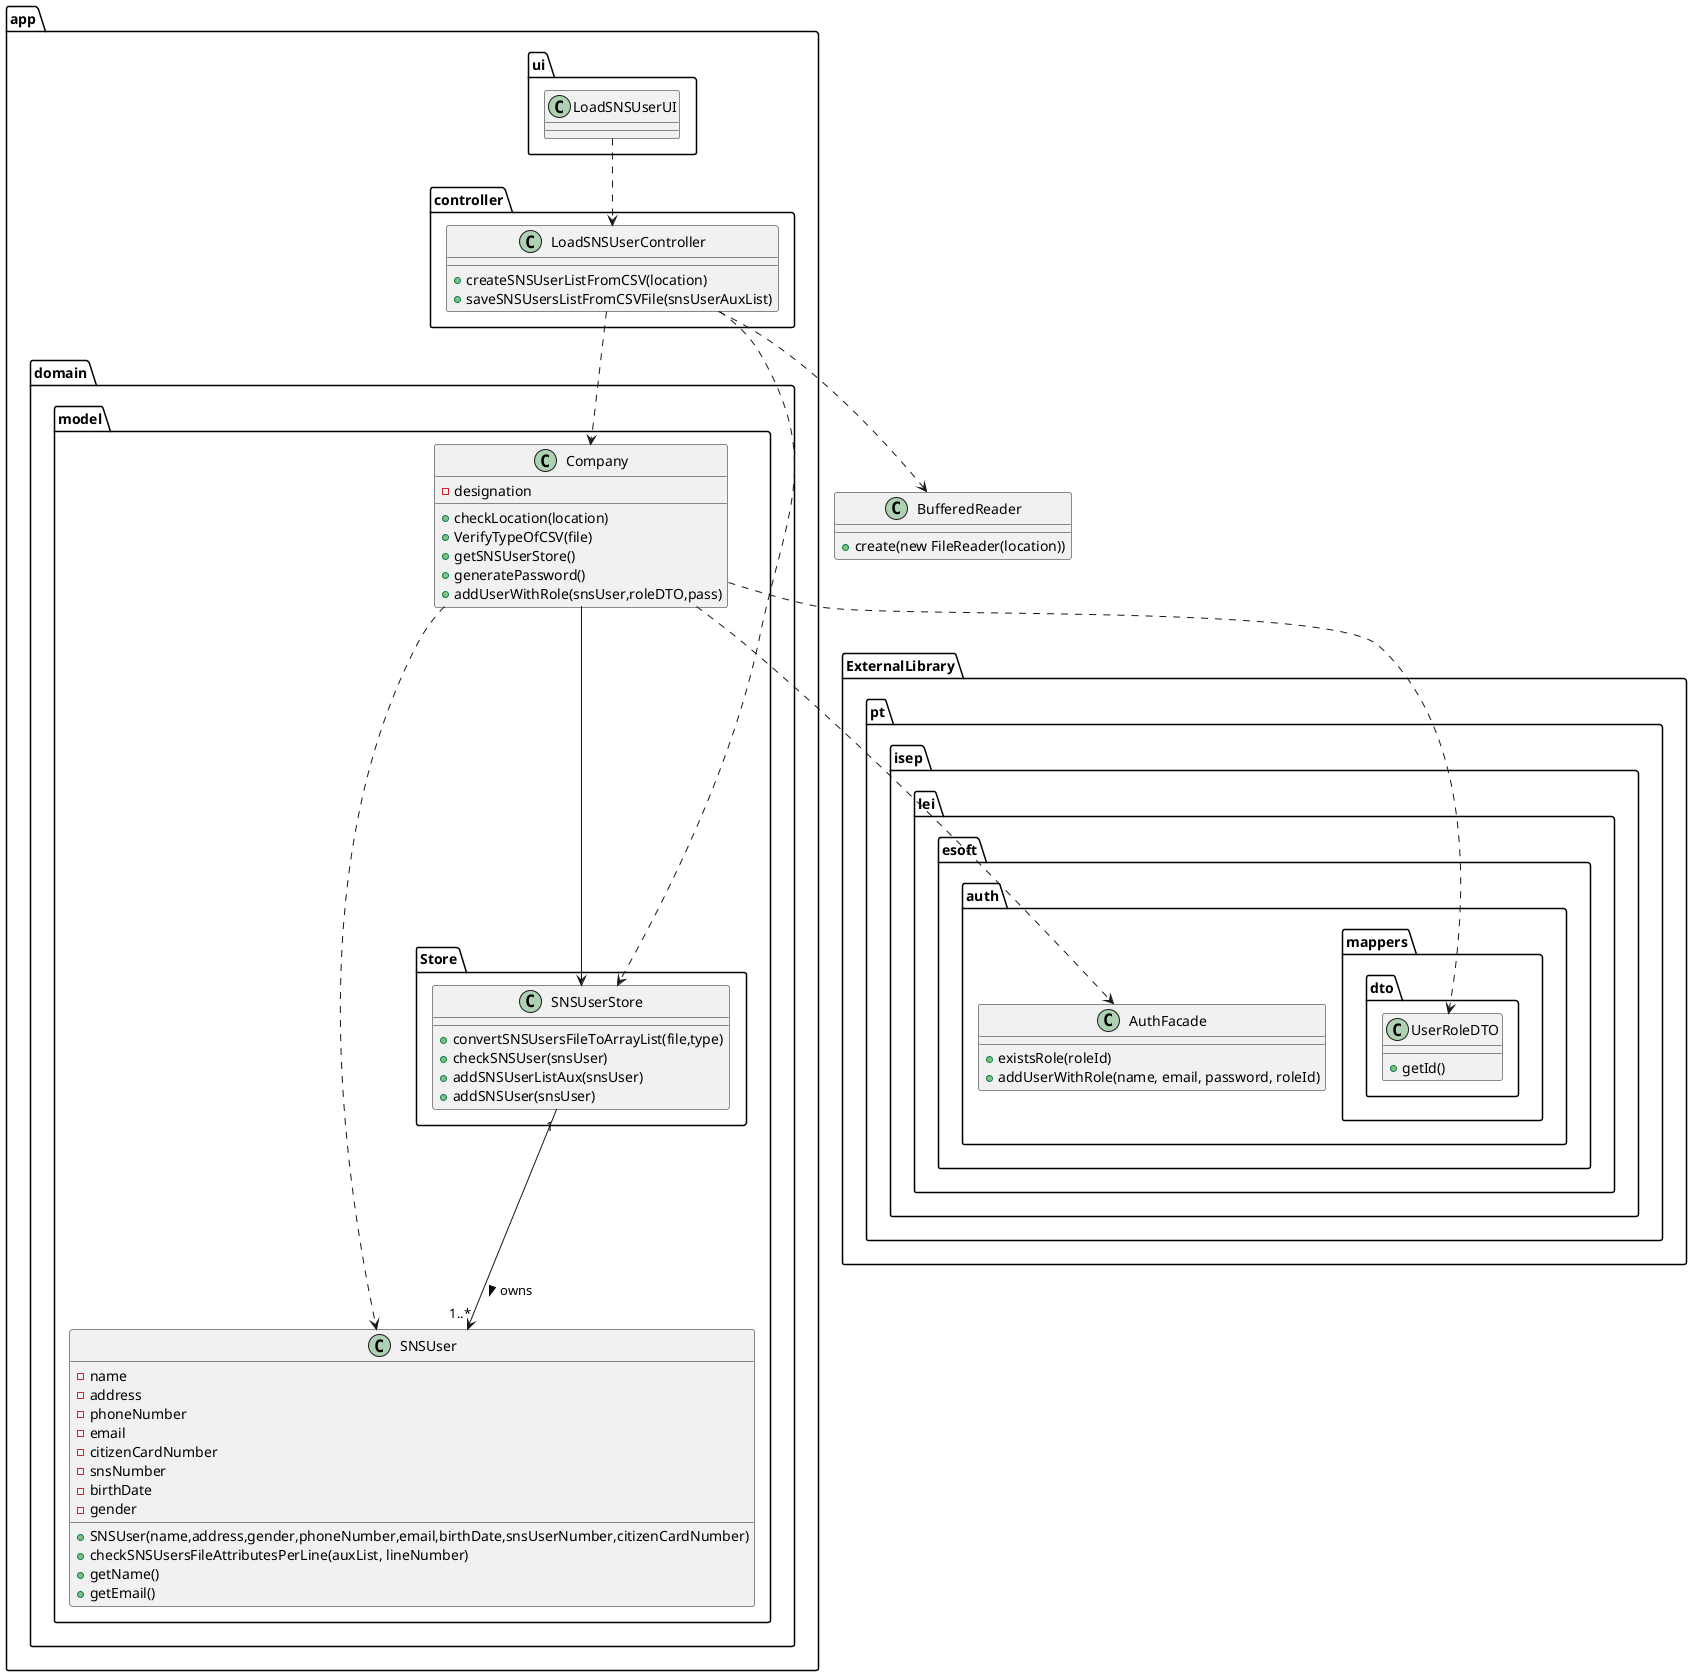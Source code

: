 @startuml
'https://plantuml.com/class-diagram

package app <<Folder>> {
package ui <<Folder>> {
class LoadSNSUserUI {

    }
}

package controller <<Folder>> {
class LoadSNSUserController {
+ createSNSUserListFromCSV(location)
+ saveSNSUsersListFromCSVFile(snsUserAuxList)

}
}

package domain <<Folder>> {
package model <<Folder>> {
class Company {
- designation
+ checkLocation(location)
+ VerifyTypeOfCSV(file)
+ getSNSUserStore()
+ generatePassword()
+ addUserWithRole(snsUser,roleDTO,pass)
}

class SNSUser {
- name
- address
- phoneNumber
- email
- citizenCardNumber
- snsNumber
- birthDate
- gender
+ SNSUser(name,address,gender,phoneNumber,email,birthDate,snsUserNumber,citizenCardNumber)
+ checkSNSUsersFileAttributesPerLine(auxList, lineNumber)
+ getName()
+ getEmail()
}

package Store <<Folder>> {
class SNSUserStore {
+ convertSNSUsersFileToArrayList(file,type)
+ checkSNSUser(snsUser)
+ addSNSUserListAux(snsUser)
+ addSNSUser(snsUser)
     }
    }
   }
  }
 }

class BufferedReader {
+ create(new FileReader(location))
}


package ExternalLibrary <<Folder>> {
package pt.isep.lei.esoft.auth <<Folder>> {


class AuthFacade {
+ existsRole(roleId)
+ addUserWithRole(name, email, password, roleId)
}

package mappers <<Folder>> {
package dto <<Folder>> {
class UserRoleDTO {
+ getId()
    }
   }
  }
 }


LoadSNSUserUI ..> LoadSNSUserController

LoadSNSUserController ..> Company
LoadSNSUserController ..> BufferedReader
LoadSNSUserController ..> SNSUserStore


Company --> SNSUserStore
Company ..> AuthFacade
Company ..> SNSUser
Company ..> UserRoleDTO

SNSUserStore "1" --> "1..*" SNSUser: owns >

@enduml